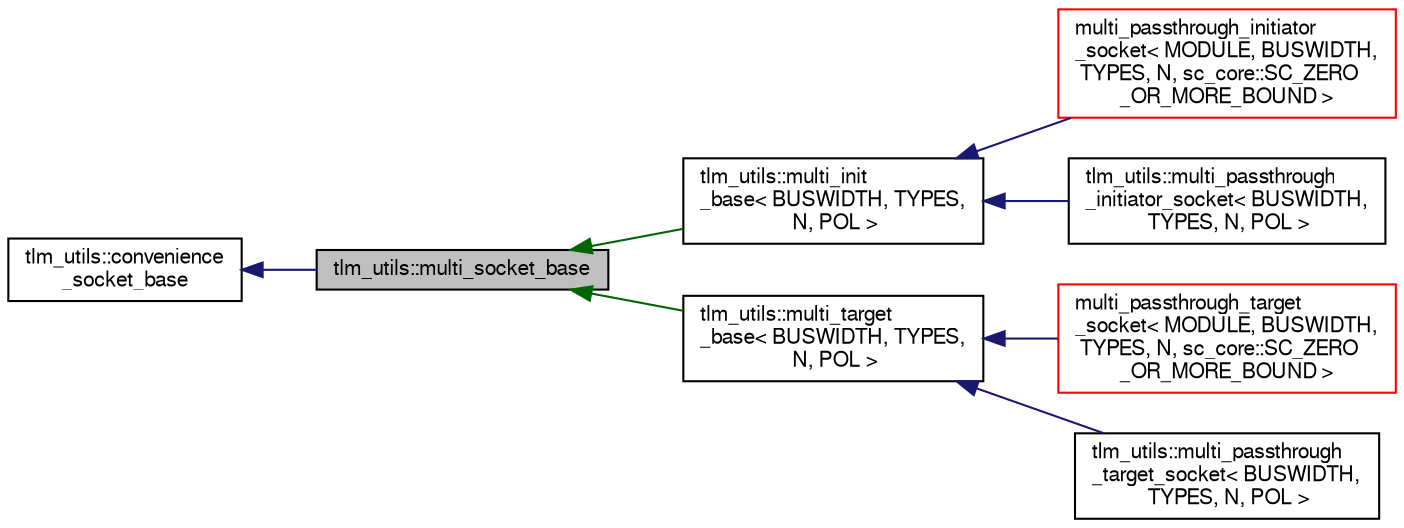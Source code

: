 digraph "tlm_utils::multi_socket_base"
{
  edge [fontname="FreeSans",fontsize="10",labelfontname="FreeSans",labelfontsize="10"];
  node [fontname="FreeSans",fontsize="10",shape=record];
  rankdir="LR";
  Node0 [label="tlm_utils::multi_socket_base",height=0.2,width=0.4,color="black", fillcolor="grey75", style="filled", fontcolor="black"];
  Node1 -> Node0 [dir="back",color="midnightblue",fontsize="10",style="solid",fontname="FreeSans"];
  Node1 [label="tlm_utils::convenience\l_socket_base",height=0.2,width=0.4,color="black", fillcolor="white", style="filled",URL="$a02527.html"];
  Node0 -> Node2 [dir="back",color="darkgreen",fontsize="10",style="solid",fontname="FreeSans"];
  Node2 [label="tlm_utils::multi_init\l_base\< BUSWIDTH, TYPES,\l N, POL \>",height=0.2,width=0.4,color="black", fillcolor="white", style="filled",URL="$a02603.html"];
  Node2 -> Node3 [dir="back",color="midnightblue",fontsize="10",style="solid",fontname="FreeSans"];
  Node3 [label="multi_passthrough_initiator\l_socket\< MODULE, BUSWIDTH,\l TYPES, N, sc_core::SC_ZERO\l_OR_MORE_BOUND \>",height=0.2,width=0.4,color="red", fillcolor="white", style="filled",URL="$a02571.html"];
  Node2 -> Node5 [dir="back",color="midnightblue",fontsize="10",style="solid",fontname="FreeSans"];
  Node5 [label="tlm_utils::multi_passthrough\l_initiator_socket\< BUSWIDTH,\l TYPES, N, POL \>",height=0.2,width=0.4,color="black", fillcolor="white", style="filled",URL="$a02571.html"];
  Node0 -> Node6 [dir="back",color="darkgreen",fontsize="10",style="solid",fontname="FreeSans"];
  Node6 [label="tlm_utils::multi_target\l_base\< BUSWIDTH, TYPES,\l N, POL \>",height=0.2,width=0.4,color="black", fillcolor="white", style="filled",URL="$a02611.html"];
  Node6 -> Node7 [dir="back",color="midnightblue",fontsize="10",style="solid",fontname="FreeSans"];
  Node7 [label="multi_passthrough_target\l_socket\< MODULE, BUSWIDTH,\l TYPES, N, sc_core::SC_ZERO\l_OR_MORE_BOUND \>",height=0.2,width=0.4,color="red", fillcolor="white", style="filled",URL="$a02579.html"];
  Node6 -> Node9 [dir="back",color="midnightblue",fontsize="10",style="solid",fontname="FreeSans"];
  Node9 [label="tlm_utils::multi_passthrough\l_target_socket\< BUSWIDTH,\l TYPES, N, POL \>",height=0.2,width=0.4,color="black", fillcolor="white", style="filled",URL="$a02579.html"];
}
